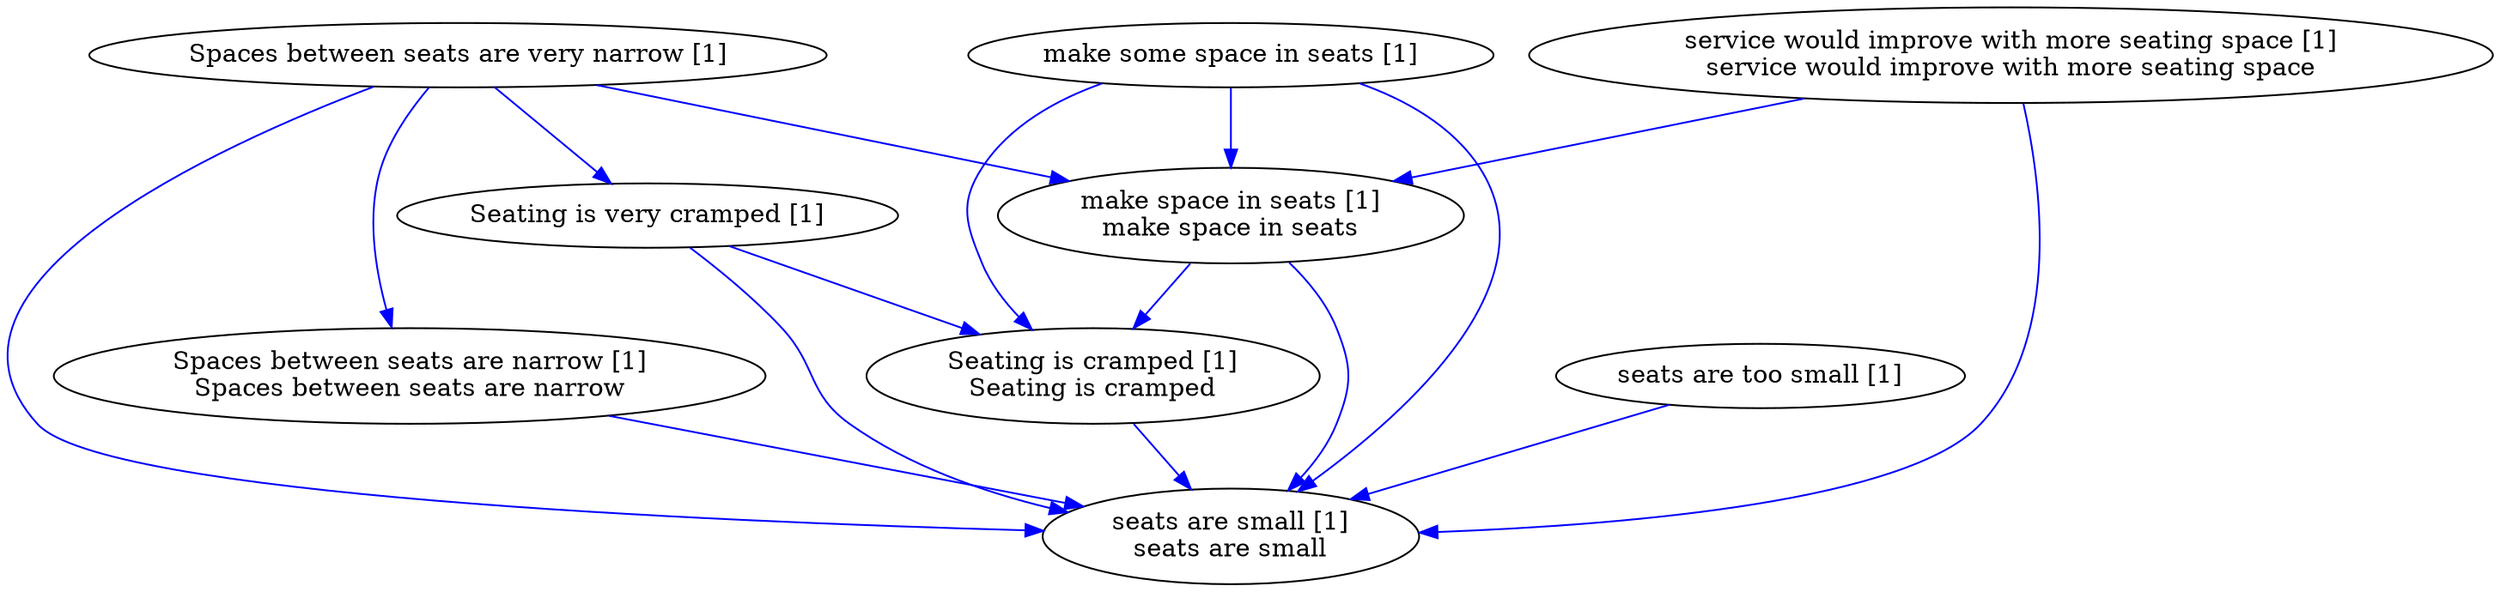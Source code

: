 digraph collapsedGraph {
"Seating is very cramped [1]""Seating is cramped [1]\nSeating is cramped""Spaces between seats are very narrow [1]""Spaces between seats are narrow [1]\nSpaces between seats are narrow""make some space in seats [1]""make space in seats [1]\nmake space in seats""seats are too small [1]""seats are small [1]\nseats are small""service would improve with more seating space [1]\nservice would improve with more seating space""Seating is very cramped [1]" -> "Seating is cramped [1]\nSeating is cramped" [color=blue]
"Spaces between seats are very narrow [1]" -> "Spaces between seats are narrow [1]\nSpaces between seats are narrow" [color=blue]
"Spaces between seats are very narrow [1]" -> "Seating is very cramped [1]" [color=blue]
"make some space in seats [1]" -> "make space in seats [1]\nmake space in seats" [color=blue]
"Spaces between seats are very narrow [1]" -> "make space in seats [1]\nmake space in seats" [color=blue]
"make some space in seats [1]" -> "Seating is cramped [1]\nSeating is cramped" [color=blue]
"make space in seats [1]\nmake space in seats" -> "Seating is cramped [1]\nSeating is cramped" [color=blue]
"seats are too small [1]" -> "seats are small [1]\nseats are small" [color=blue]
"Seating is very cramped [1]" -> "seats are small [1]\nseats are small" [color=blue]
"Seating is cramped [1]\nSeating is cramped" -> "seats are small [1]\nseats are small" [color=blue]
"Spaces between seats are very narrow [1]" -> "seats are small [1]\nseats are small" [color=blue]
"Spaces between seats are narrow [1]\nSpaces between seats are narrow" -> "seats are small [1]\nseats are small" [color=blue]
"make some space in seats [1]" -> "seats are small [1]\nseats are small" [color=blue]
"make space in seats [1]\nmake space in seats" -> "seats are small [1]\nseats are small" [color=blue]
"service would improve with more seating space [1]\nservice would improve with more seating space" -> "make space in seats [1]\nmake space in seats" [color=blue]
"service would improve with more seating space [1]\nservice would improve with more seating space" -> "seats are small [1]\nseats are small" [color=blue]
}